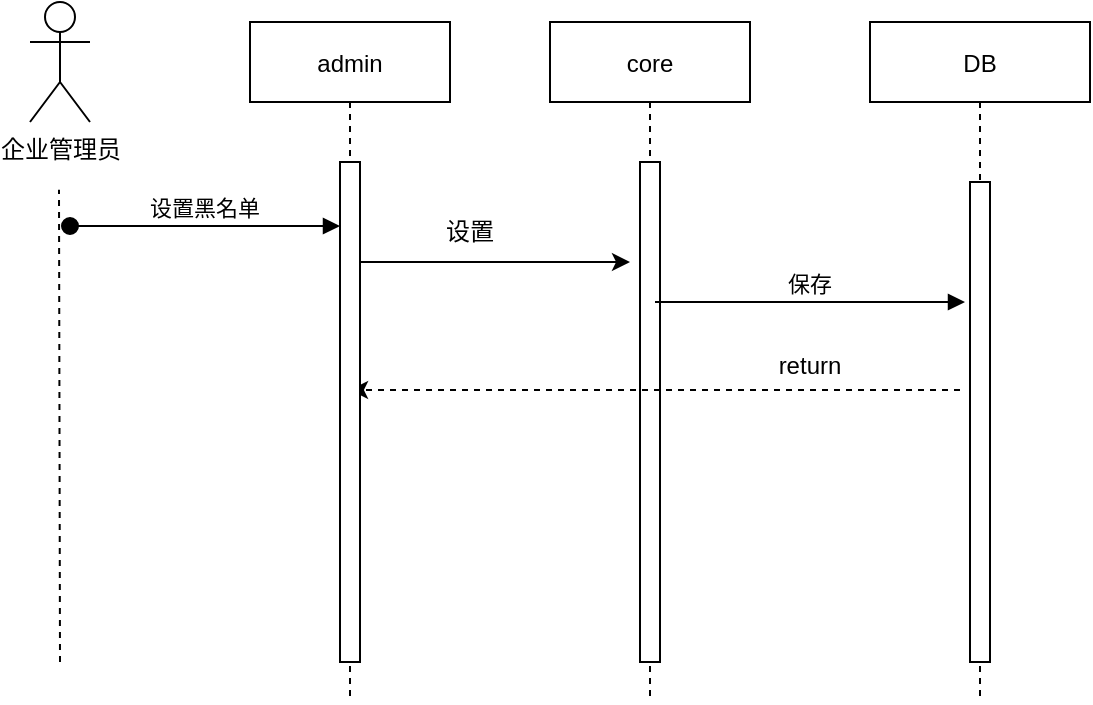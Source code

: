 <mxfile version="16.2.4" type="github">
  <diagram id="cXjt5OJQYSyqdkeE494u" name="Page-1">
    <mxGraphModel dx="2125" dy="841" grid="1" gridSize="10" guides="1" tooltips="1" connect="1" arrows="1" fold="1" page="1" pageScale="1" pageWidth="827" pageHeight="1169" math="0" shadow="0">
      <root>
        <mxCell id="0" />
        <mxCell id="1" parent="0" />
        <mxCell id="EnNer6I3iUnSDJh6466I-1" value="core" style="shape=umlLifeline;perimeter=lifelinePerimeter;container=1;collapsible=0;recursiveResize=0;rounded=0;shadow=0;strokeWidth=1;" vertex="1" parent="1">
          <mxGeometry x="230" y="90" width="100" height="340" as="geometry" />
        </mxCell>
        <mxCell id="EnNer6I3iUnSDJh6466I-2" value="" style="points=[];perimeter=orthogonalPerimeter;rounded=0;shadow=0;strokeWidth=1;" vertex="1" parent="EnNer6I3iUnSDJh6466I-1">
          <mxGeometry x="45" y="70" width="10" height="250" as="geometry" />
        </mxCell>
        <mxCell id="EnNer6I3iUnSDJh6466I-3" value="DB" style="shape=umlLifeline;perimeter=lifelinePerimeter;container=1;collapsible=0;recursiveResize=0;rounded=0;shadow=0;strokeWidth=1;" vertex="1" parent="1">
          <mxGeometry x="390" y="90" width="110" height="340" as="geometry" />
        </mxCell>
        <mxCell id="EnNer6I3iUnSDJh6466I-4" value="" style="points=[];perimeter=orthogonalPerimeter;rounded=0;shadow=0;strokeWidth=1;" vertex="1" parent="EnNer6I3iUnSDJh6466I-3">
          <mxGeometry x="50" y="80" width="10" height="240" as="geometry" />
        </mxCell>
        <mxCell id="EnNer6I3iUnSDJh6466I-5" value="保存" style="verticalAlign=bottom;endArrow=block;entryX=0;entryY=0;shadow=0;strokeWidth=1;" edge="1" parent="1">
          <mxGeometry relative="1" as="geometry">
            <mxPoint x="282.5" y="230.0" as="sourcePoint" />
            <mxPoint x="437.5" y="230.0" as="targetPoint" />
          </mxGeometry>
        </mxCell>
        <mxCell id="EnNer6I3iUnSDJh6466I-6" value="企业管理员" style="shape=umlActor;verticalLabelPosition=bottom;verticalAlign=top;html=1;outlineConnect=0;" vertex="1" parent="1">
          <mxGeometry x="-30" y="80" width="30" height="60" as="geometry" />
        </mxCell>
        <mxCell id="EnNer6I3iUnSDJh6466I-11" value="" style="endArrow=classic;html=1;dashed=1;" edge="1" parent="1" target="EnNer6I3iUnSDJh6466I-23">
          <mxGeometry width="50" height="50" relative="1" as="geometry">
            <mxPoint x="435" y="274" as="sourcePoint" />
            <mxPoint x="-10" y="274" as="targetPoint" />
          </mxGeometry>
        </mxCell>
        <mxCell id="EnNer6I3iUnSDJh6466I-12" value="return" style="text;html=1;strokeColor=none;fillColor=none;align=center;verticalAlign=middle;whiteSpace=wrap;rounded=0;" vertex="1" parent="1">
          <mxGeometry x="310" y="252" width="100" height="20" as="geometry" />
        </mxCell>
        <mxCell id="EnNer6I3iUnSDJh6466I-22" value="" style="endArrow=none;dashed=1;html=1;entryX=0.5;entryY=1.008;entryDx=0;entryDy=0;entryPerimeter=0;" edge="1" parent="1">
          <mxGeometry width="50" height="50" relative="1" as="geometry">
            <mxPoint x="-15" y="410" as="sourcePoint" />
            <mxPoint x="-15.5" y="173.92" as="targetPoint" />
          </mxGeometry>
        </mxCell>
        <mxCell id="EnNer6I3iUnSDJh6466I-23" value="admin" style="shape=umlLifeline;perimeter=lifelinePerimeter;container=1;collapsible=0;recursiveResize=0;rounded=0;shadow=0;strokeWidth=1;" vertex="1" parent="1">
          <mxGeometry x="80" y="90" width="100" height="340" as="geometry" />
        </mxCell>
        <mxCell id="EnNer6I3iUnSDJh6466I-24" value="" style="points=[];perimeter=orthogonalPerimeter;rounded=0;shadow=0;strokeWidth=1;" vertex="1" parent="EnNer6I3iUnSDJh6466I-23">
          <mxGeometry x="45" y="70" width="10" height="250" as="geometry" />
        </mxCell>
        <mxCell id="EnNer6I3iUnSDJh6466I-25" value="设置黑名单" style="verticalAlign=bottom;startArrow=oval;endArrow=block;startSize=8;shadow=0;strokeWidth=1;" edge="1" parent="EnNer6I3iUnSDJh6466I-23">
          <mxGeometry relative="1" as="geometry">
            <mxPoint x="-90" y="102" as="sourcePoint" />
            <mxPoint x="45" y="102" as="targetPoint" />
          </mxGeometry>
        </mxCell>
        <mxCell id="EnNer6I3iUnSDJh6466I-26" value="" style="endArrow=classic;html=1;" edge="1" parent="EnNer6I3iUnSDJh6466I-23">
          <mxGeometry width="50" height="50" relative="1" as="geometry">
            <mxPoint x="55.5" y="120" as="sourcePoint" />
            <mxPoint x="190" y="120" as="targetPoint" />
          </mxGeometry>
        </mxCell>
        <mxCell id="EnNer6I3iUnSDJh6466I-33" value="设置" style="text;html=1;strokeColor=none;fillColor=none;align=center;verticalAlign=middle;whiteSpace=wrap;rounded=0;" vertex="1" parent="1">
          <mxGeometry x="140" y="185" width="100" height="20" as="geometry" />
        </mxCell>
      </root>
    </mxGraphModel>
  </diagram>
</mxfile>
